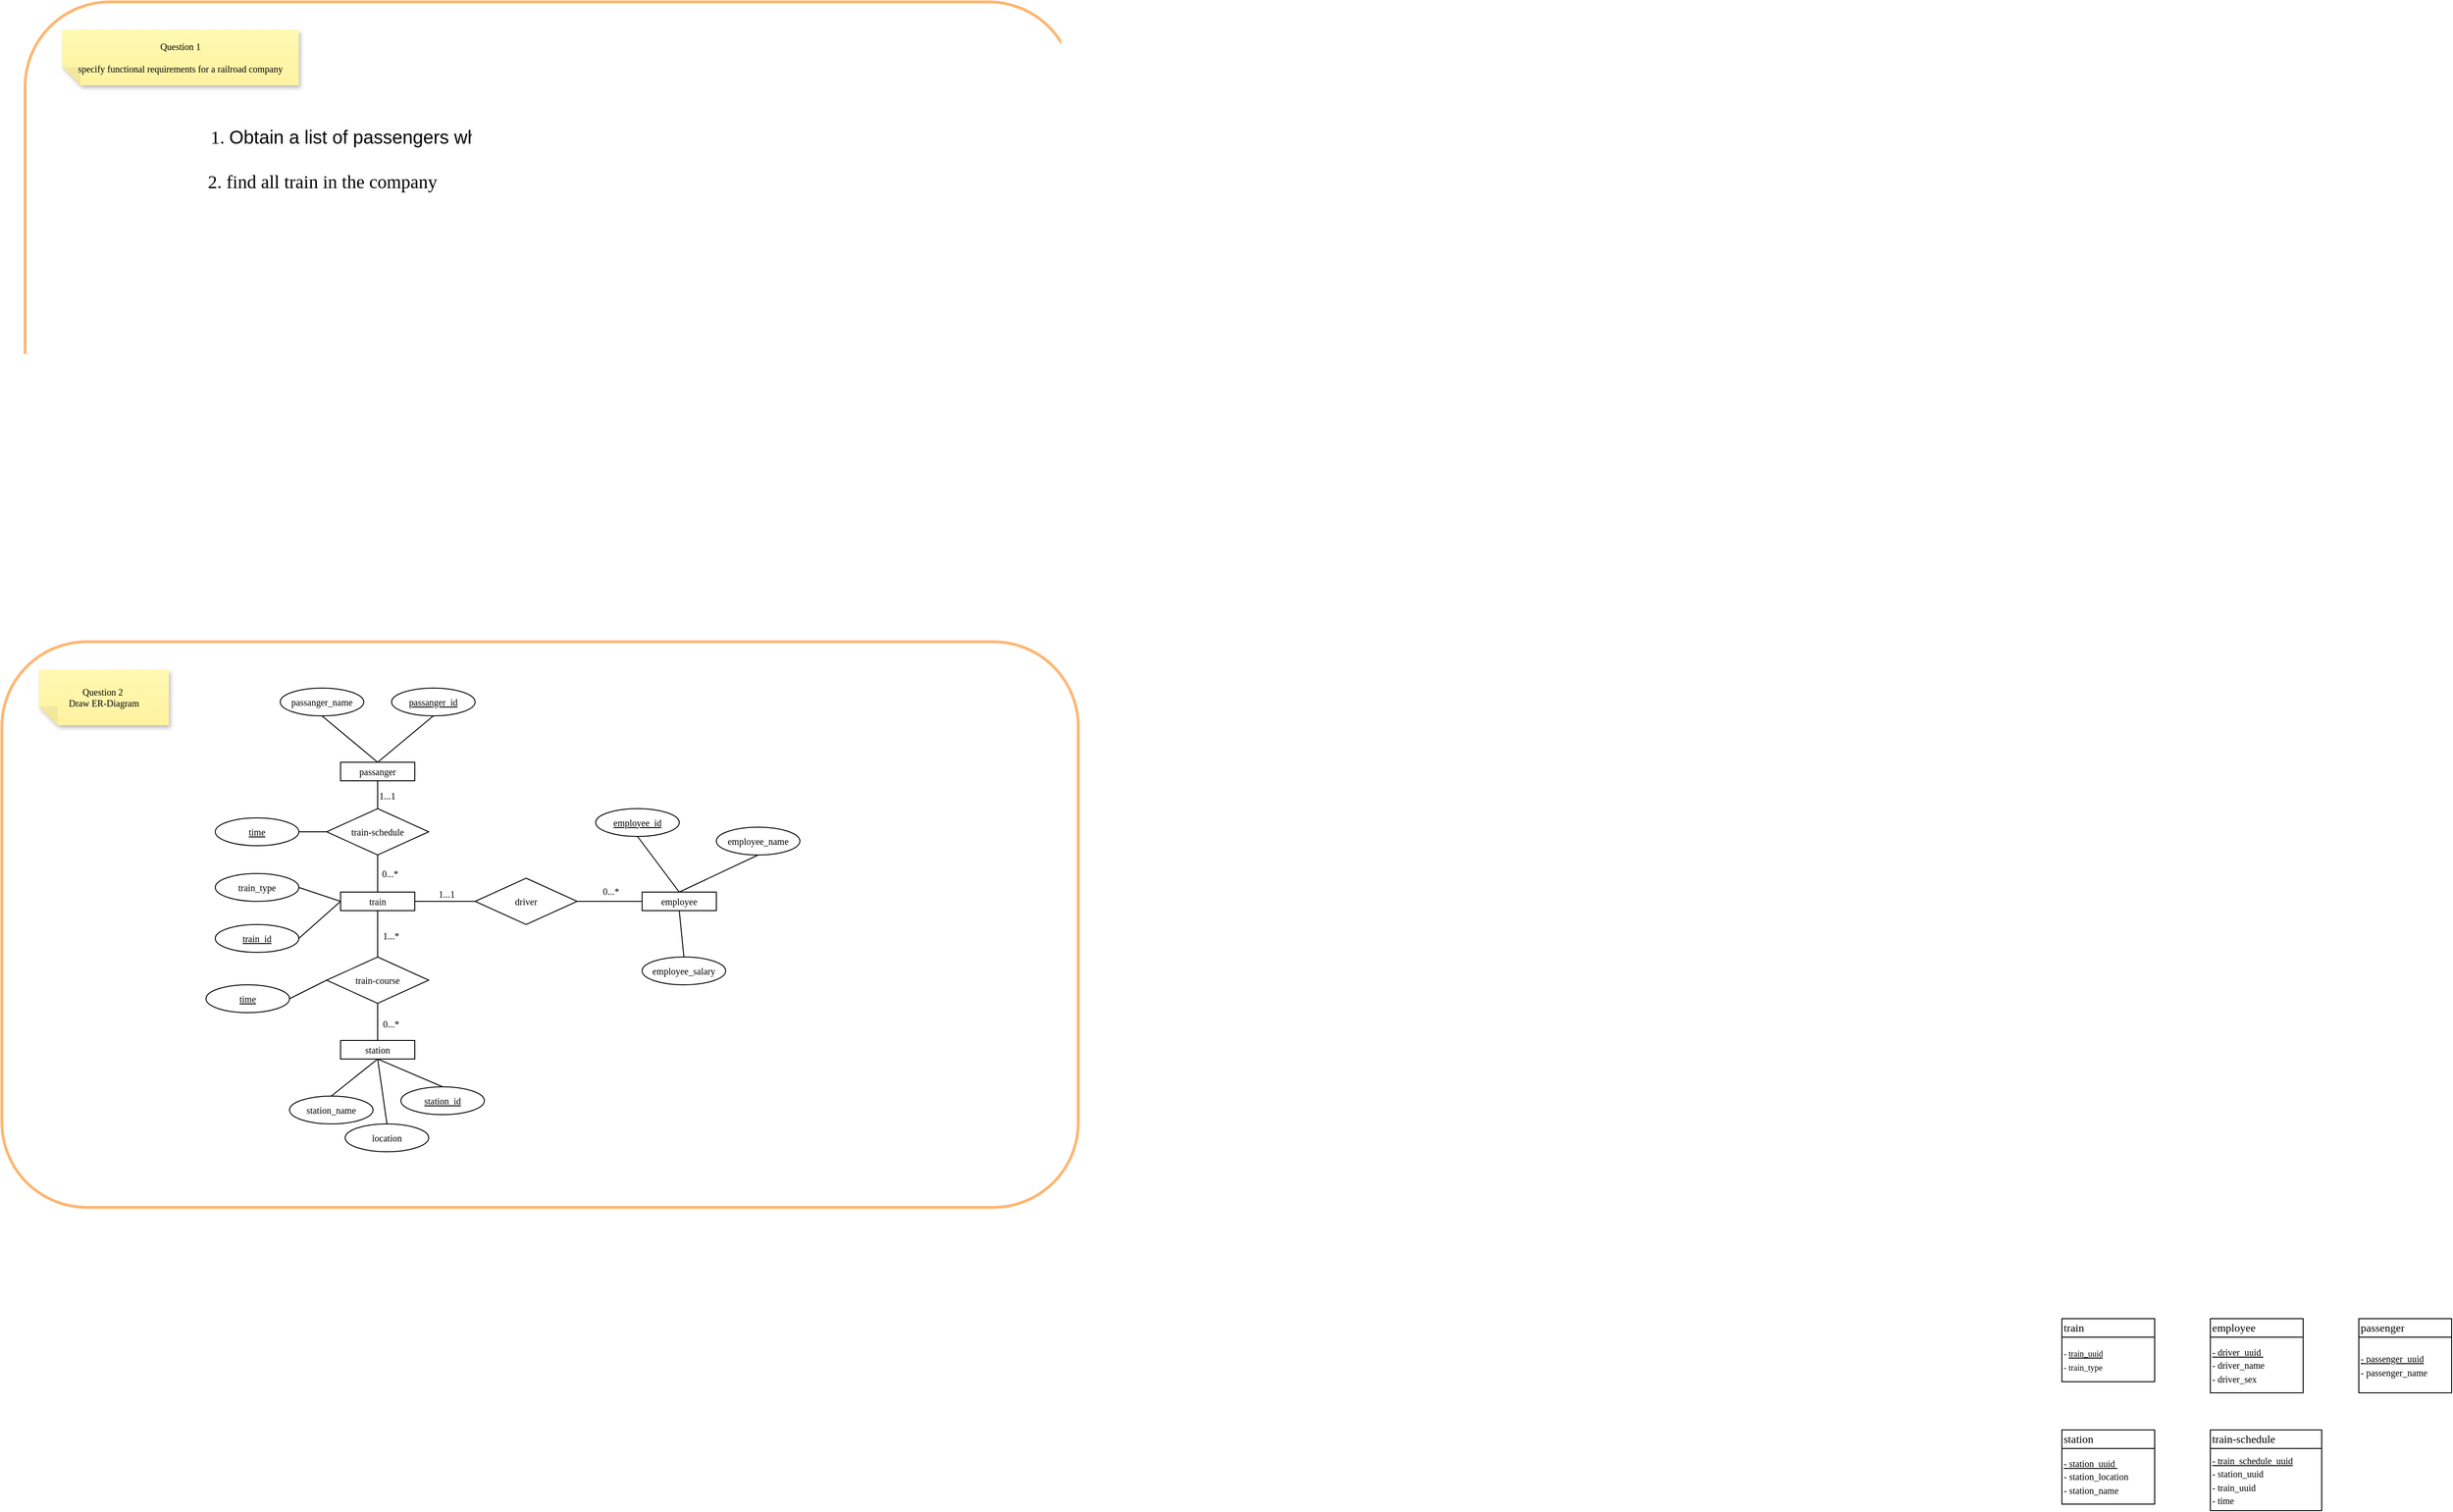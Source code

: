 <mxfile version="20.5.1" type="github" pages="2">
  <diagram id="sk2SdO5xGXT6MidOWkad" name="페이지-1">
    <mxGraphModel dx="2858" dy="286" grid="0" gridSize="10" guides="1" tooltips="1" connect="1" arrows="1" fold="1" page="1" pageScale="1" pageWidth="2339" pageHeight="3300" math="0" shadow="0">
      <root>
        <mxCell id="0" />
        <mxCell id="1" parent="0" />
        <mxCell id="Uu1yAZFgSnUOJgweO8vr-59" value="" style="rounded=1;whiteSpace=wrap;html=1;strokeColor=#FFB570;strokeWidth=3;fontFamily=Comic Sans MS;fontSize=10;fillColor=none;" vertex="1" parent="1">
          <mxGeometry x="-2250" y="10" width="1130" height="610" as="geometry" />
        </mxCell>
        <mxCell id="Uu1yAZFgSnUOJgweO8vr-36" value="" style="rounded=1;whiteSpace=wrap;html=1;strokeColor=#FFB570;strokeWidth=3;fontFamily=Comic Sans MS;fontSize=10;fillColor=none;" vertex="1" parent="1">
          <mxGeometry x="-2275" y="700" width="1160" height="610" as="geometry" />
        </mxCell>
        <mxCell id="63Co8L5Zi09F_V9ApB4c-1" value="" style="shape=table;startSize=0;container=1;collapsible=0;childLayout=tableLayout;" vertex="1" parent="1">
          <mxGeometry x="-55" y="1430" width="100" height="68" as="geometry" />
        </mxCell>
        <mxCell id="63Co8L5Zi09F_V9ApB4c-2" value="" style="shape=tableRow;horizontal=0;startSize=0;swimlaneHead=0;swimlaneBody=0;top=0;left=0;bottom=0;right=0;collapsible=0;dropTarget=0;fillColor=none;points=[[0,0.5],[1,0.5]];portConstraint=eastwest;" vertex="1" parent="63Co8L5Zi09F_V9ApB4c-1">
          <mxGeometry width="100" height="20" as="geometry" />
        </mxCell>
        <mxCell id="63Co8L5Zi09F_V9ApB4c-3" value="&lt;font face=&quot;Comic Sans MS&quot;&gt;train&amp;nbsp;&lt;/font&gt;" style="shape=partialRectangle;html=1;whiteSpace=wrap;connectable=0;overflow=hidden;fillColor=none;top=0;left=0;bottom=0;right=0;pointerEvents=1;align=left;" vertex="1" parent="63Co8L5Zi09F_V9ApB4c-2">
          <mxGeometry width="100" height="20" as="geometry">
            <mxRectangle width="100" height="20" as="alternateBounds" />
          </mxGeometry>
        </mxCell>
        <mxCell id="63Co8L5Zi09F_V9ApB4c-4" value="" style="shape=tableRow;horizontal=0;startSize=0;swimlaneHead=0;swimlaneBody=0;top=0;left=0;bottom=0;right=0;collapsible=0;dropTarget=0;fillColor=none;points=[[0,0.5],[1,0.5]];portConstraint=eastwest;" vertex="1" parent="63Co8L5Zi09F_V9ApB4c-1">
          <mxGeometry y="20" width="100" height="48" as="geometry" />
        </mxCell>
        <mxCell id="63Co8L5Zi09F_V9ApB4c-5" value="&lt;font style=&quot;font-size: 9px;&quot; face=&quot;Comic Sans MS&quot;&gt;- &lt;u&gt;train_uuid&lt;/u&gt;&lt;br&gt;- train_type&lt;br&gt;&lt;/font&gt;" style="shape=partialRectangle;html=1;whiteSpace=wrap;connectable=0;overflow=hidden;fillColor=none;top=0;left=0;bottom=0;right=0;pointerEvents=1;align=left;" vertex="1" parent="63Co8L5Zi09F_V9ApB4c-4">
          <mxGeometry width="100" height="48" as="geometry">
            <mxRectangle width="100" height="48" as="alternateBounds" />
          </mxGeometry>
        </mxCell>
        <mxCell id="63Co8L5Zi09F_V9ApB4c-6" value="" style="shape=table;startSize=0;container=1;collapsible=0;childLayout=tableLayout;" vertex="1" parent="1">
          <mxGeometry x="105" y="1430" width="100" height="80" as="geometry" />
        </mxCell>
        <mxCell id="63Co8L5Zi09F_V9ApB4c-7" value="" style="shape=tableRow;horizontal=0;startSize=0;swimlaneHead=0;swimlaneBody=0;top=0;left=0;bottom=0;right=0;collapsible=0;dropTarget=0;fillColor=none;points=[[0,0.5],[1,0.5]];portConstraint=eastwest;" vertex="1" parent="63Co8L5Zi09F_V9ApB4c-6">
          <mxGeometry width="100" height="20" as="geometry" />
        </mxCell>
        <mxCell id="63Co8L5Zi09F_V9ApB4c-8" value="&lt;font face=&quot;Comic Sans MS&quot;&gt;employee&lt;/font&gt;" style="shape=partialRectangle;html=1;whiteSpace=wrap;connectable=0;overflow=hidden;fillColor=none;top=0;left=0;bottom=0;right=0;pointerEvents=1;align=left;" vertex="1" parent="63Co8L5Zi09F_V9ApB4c-7">
          <mxGeometry width="100" height="20" as="geometry">
            <mxRectangle width="100" height="20" as="alternateBounds" />
          </mxGeometry>
        </mxCell>
        <mxCell id="63Co8L5Zi09F_V9ApB4c-9" value="" style="shape=tableRow;horizontal=0;startSize=0;swimlaneHead=0;swimlaneBody=0;top=0;left=0;bottom=0;right=0;collapsible=0;dropTarget=0;fillColor=none;points=[[0,0.5],[1,0.5]];portConstraint=eastwest;" vertex="1" parent="63Co8L5Zi09F_V9ApB4c-6">
          <mxGeometry y="20" width="100" height="60" as="geometry" />
        </mxCell>
        <mxCell id="63Co8L5Zi09F_V9ApB4c-10" value="&lt;span style=&quot;font-size: 10px;&quot;&gt;&lt;u&gt;&lt;font face=&quot;Comic Sans MS&quot;&gt;-&amp;nbsp;&lt;/font&gt;&lt;/u&gt;&lt;font style=&quot;&quot; face=&quot;Comic Sans MS&quot;&gt;&lt;u&gt;driver_uuid&amp;nbsp;&lt;/u&gt;&lt;br&gt;&lt;/font&gt;&lt;font face=&quot;Comic Sans MS&quot;&gt;- driver_name&lt;br&gt;- driver_sex&lt;/font&gt;&amp;nbsp;&lt;br&gt;&lt;/span&gt;" style="shape=partialRectangle;html=1;whiteSpace=wrap;connectable=0;overflow=hidden;fillColor=none;top=0;left=0;bottom=0;right=0;pointerEvents=1;align=left;" vertex="1" parent="63Co8L5Zi09F_V9ApB4c-9">
          <mxGeometry width="100" height="60" as="geometry">
            <mxRectangle width="100" height="60" as="alternateBounds" />
          </mxGeometry>
        </mxCell>
        <mxCell id="63Co8L5Zi09F_V9ApB4c-22" value="" style="shape=table;startSize=0;container=1;collapsible=0;childLayout=tableLayout;" vertex="1" parent="1">
          <mxGeometry x="-55" y="1550" width="100" height="80" as="geometry" />
        </mxCell>
        <mxCell id="63Co8L5Zi09F_V9ApB4c-23" value="" style="shape=tableRow;horizontal=0;startSize=0;swimlaneHead=0;swimlaneBody=0;top=0;left=0;bottom=0;right=0;collapsible=0;dropTarget=0;fillColor=none;points=[[0,0.5],[1,0.5]];portConstraint=eastwest;" vertex="1" parent="63Co8L5Zi09F_V9ApB4c-22">
          <mxGeometry width="100" height="20" as="geometry" />
        </mxCell>
        <mxCell id="63Co8L5Zi09F_V9ApB4c-24" value="&lt;font face=&quot;Comic Sans MS&quot;&gt;station&lt;/font&gt;" style="shape=partialRectangle;html=1;whiteSpace=wrap;connectable=0;overflow=hidden;fillColor=none;top=0;left=0;bottom=0;right=0;pointerEvents=1;align=left;" vertex="1" parent="63Co8L5Zi09F_V9ApB4c-23">
          <mxGeometry width="100" height="20" as="geometry">
            <mxRectangle width="100" height="20" as="alternateBounds" />
          </mxGeometry>
        </mxCell>
        <mxCell id="63Co8L5Zi09F_V9ApB4c-25" value="" style="shape=tableRow;horizontal=0;startSize=0;swimlaneHead=0;swimlaneBody=0;top=0;left=0;bottom=0;right=0;collapsible=0;dropTarget=0;fillColor=none;points=[[0,0.5],[1,0.5]];portConstraint=eastwest;" vertex="1" parent="63Co8L5Zi09F_V9ApB4c-22">
          <mxGeometry y="20" width="100" height="60" as="geometry" />
        </mxCell>
        <mxCell id="63Co8L5Zi09F_V9ApB4c-26" value="&lt;span style=&quot;font-size: 10px;&quot;&gt;&lt;u&gt;&lt;font face=&quot;Comic Sans MS&quot;&gt;- station&lt;/font&gt;&lt;/u&gt;&lt;font style=&quot;&quot; face=&quot;Comic Sans MS&quot;&gt;&lt;u&gt;_uuid&amp;nbsp;&lt;/u&gt;&lt;br&gt;&lt;/font&gt;&lt;font face=&quot;Comic Sans MS&quot;&gt;- station_location&lt;br&gt;- station_name&lt;/font&gt;&lt;br&gt;&lt;/span&gt;" style="shape=partialRectangle;html=1;whiteSpace=wrap;connectable=0;overflow=hidden;fillColor=none;top=0;left=0;bottom=0;right=0;pointerEvents=1;align=left;" vertex="1" parent="63Co8L5Zi09F_V9ApB4c-25">
          <mxGeometry width="100" height="60" as="geometry">
            <mxRectangle width="100" height="60" as="alternateBounds" />
          </mxGeometry>
        </mxCell>
        <mxCell id="63Co8L5Zi09F_V9ApB4c-27" value="" style="shape=table;startSize=0;container=1;collapsible=0;childLayout=tableLayout;" vertex="1" parent="1">
          <mxGeometry x="105" y="1550" width="120" height="87" as="geometry" />
        </mxCell>
        <mxCell id="63Co8L5Zi09F_V9ApB4c-28" value="" style="shape=tableRow;horizontal=0;startSize=0;swimlaneHead=0;swimlaneBody=0;top=0;left=0;bottom=0;right=0;collapsible=0;dropTarget=0;fillColor=none;points=[[0,0.5],[1,0.5]];portConstraint=eastwest;" vertex="1" parent="63Co8L5Zi09F_V9ApB4c-27">
          <mxGeometry width="120" height="20" as="geometry" />
        </mxCell>
        <mxCell id="63Co8L5Zi09F_V9ApB4c-29" value="&lt;font face=&quot;Comic Sans MS&quot;&gt;train-schedule&lt;/font&gt;" style="shape=partialRectangle;html=1;whiteSpace=wrap;connectable=0;overflow=hidden;fillColor=none;top=0;left=0;bottom=0;right=0;pointerEvents=1;align=left;" vertex="1" parent="63Co8L5Zi09F_V9ApB4c-28">
          <mxGeometry width="120" height="20" as="geometry">
            <mxRectangle width="120" height="20" as="alternateBounds" />
          </mxGeometry>
        </mxCell>
        <mxCell id="63Co8L5Zi09F_V9ApB4c-30" value="" style="shape=tableRow;horizontal=0;startSize=0;swimlaneHead=0;swimlaneBody=0;top=0;left=0;bottom=0;right=0;collapsible=0;dropTarget=0;fillColor=none;points=[[0,0.5],[1,0.5]];portConstraint=eastwest;" vertex="1" parent="63Co8L5Zi09F_V9ApB4c-27">
          <mxGeometry y="20" width="120" height="67" as="geometry" />
        </mxCell>
        <mxCell id="63Co8L5Zi09F_V9ApB4c-31" value="&lt;span style=&quot;font-size: 10px;&quot;&gt;&lt;font style=&quot;&quot; face=&quot;Comic Sans MS&quot;&gt;&lt;u&gt;- train_schedule_uuid&lt;br&gt;&lt;/u&gt;- station&lt;/font&gt;&lt;font style=&quot;&quot; face=&quot;Comic Sans MS&quot;&gt;_uuid&amp;nbsp;&lt;br&gt;&lt;/font&gt;&lt;font face=&quot;Comic Sans MS&quot;&gt;- train_uuid&lt;br&gt;- time&lt;/font&gt;&lt;br&gt;&lt;/span&gt;" style="shape=partialRectangle;html=1;whiteSpace=wrap;connectable=0;overflow=hidden;fillColor=none;top=0;left=0;bottom=0;right=0;pointerEvents=1;align=left;" vertex="1" parent="63Co8L5Zi09F_V9ApB4c-30">
          <mxGeometry width="120" height="67" as="geometry">
            <mxRectangle width="120" height="67" as="alternateBounds" />
          </mxGeometry>
        </mxCell>
        <mxCell id="63Co8L5Zi09F_V9ApB4c-33" value="" style="shape=table;startSize=0;container=1;collapsible=0;childLayout=tableLayout;" vertex="1" parent="1">
          <mxGeometry x="265" y="1430" width="100" height="80" as="geometry" />
        </mxCell>
        <mxCell id="63Co8L5Zi09F_V9ApB4c-34" value="" style="shape=tableRow;horizontal=0;startSize=0;swimlaneHead=0;swimlaneBody=0;top=0;left=0;bottom=0;right=0;collapsible=0;dropTarget=0;fillColor=none;points=[[0,0.5],[1,0.5]];portConstraint=eastwest;" vertex="1" parent="63Co8L5Zi09F_V9ApB4c-33">
          <mxGeometry width="100" height="20" as="geometry" />
        </mxCell>
        <mxCell id="63Co8L5Zi09F_V9ApB4c-35" value="&lt;font face=&quot;Comic Sans MS&quot;&gt;passenger&lt;/font&gt;" style="shape=partialRectangle;html=1;whiteSpace=wrap;connectable=0;overflow=hidden;fillColor=none;top=0;left=0;bottom=0;right=0;pointerEvents=1;align=left;" vertex="1" parent="63Co8L5Zi09F_V9ApB4c-34">
          <mxGeometry width="100" height="20" as="geometry">
            <mxRectangle width="100" height="20" as="alternateBounds" />
          </mxGeometry>
        </mxCell>
        <mxCell id="63Co8L5Zi09F_V9ApB4c-36" value="" style="shape=tableRow;horizontal=0;startSize=0;swimlaneHead=0;swimlaneBody=0;top=0;left=0;bottom=0;right=0;collapsible=0;dropTarget=0;fillColor=none;points=[[0,0.5],[1,0.5]];portConstraint=eastwest;" vertex="1" parent="63Co8L5Zi09F_V9ApB4c-33">
          <mxGeometry y="20" width="100" height="60" as="geometry" />
        </mxCell>
        <mxCell id="63Co8L5Zi09F_V9ApB4c-37" value="&lt;span style=&quot;font-size: 10px;&quot;&gt;&lt;u&gt;&lt;font face=&quot;Comic Sans MS&quot;&gt;-&amp;nbsp;&lt;/font&gt;&lt;/u&gt;&lt;font style=&quot;&quot; face=&quot;Comic Sans MS&quot;&gt;&lt;u&gt;passenger_uuid&lt;/u&gt;&lt;br&gt;&lt;/font&gt;&lt;font face=&quot;Comic Sans MS&quot;&gt;- passenger_name&lt;/font&gt;&lt;br&gt;&lt;/span&gt;" style="shape=partialRectangle;html=1;whiteSpace=wrap;connectable=0;overflow=hidden;fillColor=none;top=0;left=0;bottom=0;right=0;pointerEvents=1;align=left;" vertex="1" parent="63Co8L5Zi09F_V9ApB4c-36">
          <mxGeometry width="100" height="60" as="geometry">
            <mxRectangle width="100" height="60" as="alternateBounds" />
          </mxGeometry>
        </mxCell>
        <mxCell id="Uu1yAZFgSnUOJgweO8vr-1" value="train" style="whiteSpace=wrap;html=1;fontFamily=Comic Sans MS;fontSize=10;" vertex="1" parent="1">
          <mxGeometry x="-1910" y="970" width="80" height="20" as="geometry" />
        </mxCell>
        <mxCell id="Uu1yAZFgSnUOJgweO8vr-2" value="&lt;span style=&quot;text-align: left;&quot;&gt;&lt;font style=&quot;font-size: 10px;&quot;&gt;employee&lt;/font&gt;&lt;/span&gt;" style="whiteSpace=wrap;html=1;fontFamily=Comic Sans MS;fontSize=10;" vertex="1" parent="1">
          <mxGeometry x="-1585" y="970" width="80" height="20" as="geometry" />
        </mxCell>
        <mxCell id="Uu1yAZFgSnUOJgweO8vr-5" value="station" style="whiteSpace=wrap;html=1;fontFamily=Comic Sans MS;fontSize=10;" vertex="1" parent="1">
          <mxGeometry x="-1910" y="1130" width="80" height="20" as="geometry" />
        </mxCell>
        <mxCell id="Uu1yAZFgSnUOJgweO8vr-6" value="train-course" style="rhombus;whiteSpace=wrap;html=1;fontFamily=Comic Sans MS;fontSize=10;" vertex="1" parent="1">
          <mxGeometry x="-1925" y="1040" width="110" height="50" as="geometry" />
        </mxCell>
        <mxCell id="Uu1yAZFgSnUOJgweO8vr-15" value="" style="endArrow=none;html=1;rounded=0;fontFamily=Comic Sans MS;fontSize=10;entryX=0.5;entryY=1;entryDx=0;entryDy=0;exitX=0.5;exitY=0;exitDx=0;exitDy=0;" edge="1" parent="1" source="Uu1yAZFgSnUOJgweO8vr-6" target="Uu1yAZFgSnUOJgweO8vr-1">
          <mxGeometry width="50" height="50" relative="1" as="geometry">
            <mxPoint x="-1800" y="1050" as="sourcePoint" />
            <mxPoint x="-1750" y="1000" as="targetPoint" />
          </mxGeometry>
        </mxCell>
        <mxCell id="Uu1yAZFgSnUOJgweO8vr-16" value="" style="endArrow=none;html=1;rounded=0;fontFamily=Comic Sans MS;fontSize=10;entryX=0.5;entryY=1;entryDx=0;entryDy=0;exitX=0.5;exitY=0;exitDx=0;exitDy=0;" edge="1" parent="1" source="Uu1yAZFgSnUOJgweO8vr-5" target="Uu1yAZFgSnUOJgweO8vr-6">
          <mxGeometry width="50" height="50" relative="1" as="geometry">
            <mxPoint x="-1860" y="970" as="sourcePoint" />
            <mxPoint x="-1860" y="920" as="targetPoint" />
          </mxGeometry>
        </mxCell>
        <mxCell id="Uu1yAZFgSnUOJgweO8vr-17" value="driver" style="rhombus;whiteSpace=wrap;html=1;fontFamily=Comic Sans MS;fontSize=10;" vertex="1" parent="1">
          <mxGeometry x="-1765" y="955" width="110" height="50" as="geometry" />
        </mxCell>
        <mxCell id="Uu1yAZFgSnUOJgweO8vr-18" value="" style="endArrow=none;html=1;rounded=0;fontFamily=Comic Sans MS;fontSize=10;exitX=1;exitY=0.5;exitDx=0;exitDy=0;entryX=0;entryY=0.5;entryDx=0;entryDy=0;" edge="1" parent="1" source="Uu1yAZFgSnUOJgweO8vr-1" target="Uu1yAZFgSnUOJgweO8vr-17">
          <mxGeometry width="50" height="50" relative="1" as="geometry">
            <mxPoint x="-1800" y="920" as="sourcePoint" />
            <mxPoint x="-1750" y="870" as="targetPoint" />
          </mxGeometry>
        </mxCell>
        <mxCell id="Uu1yAZFgSnUOJgweO8vr-20" value="" style="endArrow=none;html=1;rounded=0;fontFamily=Comic Sans MS;fontSize=10;exitX=1;exitY=0.5;exitDx=0;exitDy=0;entryX=0;entryY=0.5;entryDx=0;entryDy=0;" edge="1" parent="1" source="Uu1yAZFgSnUOJgweO8vr-17" target="Uu1yAZFgSnUOJgweO8vr-2">
          <mxGeometry width="50" height="50" relative="1" as="geometry">
            <mxPoint x="-1800" y="920" as="sourcePoint" />
            <mxPoint x="-1750" y="870" as="targetPoint" />
          </mxGeometry>
        </mxCell>
        <mxCell id="Uu1yAZFgSnUOJgweO8vr-21" value="passanger" style="whiteSpace=wrap;html=1;fontFamily=Comic Sans MS;fontSize=10;" vertex="1" parent="1">
          <mxGeometry x="-1910" y="830" width="80" height="20" as="geometry" />
        </mxCell>
        <mxCell id="Uu1yAZFgSnUOJgweO8vr-22" value="train-schedule" style="rhombus;whiteSpace=wrap;html=1;fontFamily=Comic Sans MS;fontSize=10;" vertex="1" parent="1">
          <mxGeometry x="-1925" y="880" width="110" height="50" as="geometry" />
        </mxCell>
        <mxCell id="Uu1yAZFgSnUOJgweO8vr-24" value="" style="endArrow=none;html=1;rounded=0;fontFamily=Comic Sans MS;fontSize=10;exitX=0.5;exitY=0;exitDx=0;exitDy=0;entryX=0.5;entryY=1;entryDx=0;entryDy=0;" edge="1" parent="1" source="Uu1yAZFgSnUOJgweO8vr-1" target="Uu1yAZFgSnUOJgweO8vr-22">
          <mxGeometry width="50" height="50" relative="1" as="geometry">
            <mxPoint x="-1820" y="980" as="sourcePoint" />
            <mxPoint x="-1705" y="1035" as="targetPoint" />
          </mxGeometry>
        </mxCell>
        <mxCell id="Uu1yAZFgSnUOJgweO8vr-25" value="" style="endArrow=none;html=1;rounded=0;fontFamily=Comic Sans MS;fontSize=10;exitX=0.5;exitY=1;exitDx=0;exitDy=0;entryX=0.5;entryY=0;entryDx=0;entryDy=0;" edge="1" parent="1" source="Uu1yAZFgSnUOJgweO8vr-21" target="Uu1yAZFgSnUOJgweO8vr-22">
          <mxGeometry width="50" height="50" relative="1" as="geometry">
            <mxPoint x="-1860" y="970" as="sourcePoint" />
            <mxPoint x="-1860" y="940" as="targetPoint" />
          </mxGeometry>
        </mxCell>
        <mxCell id="Uu1yAZFgSnUOJgweO8vr-26" value="&lt;u&gt;station_id&lt;/u&gt;" style="ellipse;whiteSpace=wrap;html=1;fontFamily=Comic Sans MS;fontSize=10;" vertex="1" parent="1">
          <mxGeometry x="-1845" y="1180" width="90" height="30" as="geometry" />
        </mxCell>
        <mxCell id="Uu1yAZFgSnUOJgweO8vr-27" value="" style="endArrow=none;html=1;rounded=0;fontFamily=Comic Sans MS;fontSize=10;exitX=0.5;exitY=0;exitDx=0;exitDy=0;entryX=0.5;entryY=1;entryDx=0;entryDy=0;" edge="1" parent="1" source="Uu1yAZFgSnUOJgweO8vr-26" target="Uu1yAZFgSnUOJgweO8vr-5">
          <mxGeometry width="50" height="50" relative="1" as="geometry">
            <mxPoint x="-1815" y="1190" as="sourcePoint" />
            <mxPoint x="-1765" y="1140" as="targetPoint" />
          </mxGeometry>
        </mxCell>
        <mxCell id="Uu1yAZFgSnUOJgweO8vr-28" value="location" style="ellipse;whiteSpace=wrap;html=1;fontFamily=Comic Sans MS;fontSize=10;" vertex="1" parent="1">
          <mxGeometry x="-1905" y="1220" width="90" height="30" as="geometry" />
        </mxCell>
        <mxCell id="Uu1yAZFgSnUOJgweO8vr-29" value="station_name" style="ellipse;whiteSpace=wrap;html=1;fontFamily=Comic Sans MS;fontSize=10;" vertex="1" parent="1">
          <mxGeometry x="-1965" y="1190" width="90" height="30" as="geometry" />
        </mxCell>
        <mxCell id="Uu1yAZFgSnUOJgweO8vr-30" value="" style="endArrow=none;html=1;rounded=0;fontFamily=Comic Sans MS;fontSize=10;exitX=0.5;exitY=0;exitDx=0;exitDy=0;entryX=0.5;entryY=1;entryDx=0;entryDy=0;" edge="1" parent="1" source="Uu1yAZFgSnUOJgweO8vr-28" target="Uu1yAZFgSnUOJgweO8vr-5">
          <mxGeometry width="50" height="50" relative="1" as="geometry">
            <mxPoint x="-1760" y="1200" as="sourcePoint" />
            <mxPoint x="-1860" y="1160" as="targetPoint" />
          </mxGeometry>
        </mxCell>
        <mxCell id="Uu1yAZFgSnUOJgweO8vr-31" value="" style="endArrow=none;html=1;rounded=0;fontFamily=Comic Sans MS;fontSize=10;exitX=0.5;exitY=0;exitDx=0;exitDy=0;entryX=0.5;entryY=1;entryDx=0;entryDy=0;" edge="1" parent="1" source="Uu1yAZFgSnUOJgweO8vr-29" target="Uu1yAZFgSnUOJgweO8vr-5">
          <mxGeometry width="50" height="50" relative="1" as="geometry">
            <mxPoint x="-1850" y="1230" as="sourcePoint" />
            <mxPoint x="-1865" y="1150" as="targetPoint" />
          </mxGeometry>
        </mxCell>
        <mxCell id="Uu1yAZFgSnUOJgweO8vr-35" style="edgeStyle=none;rounded=0;orthogonalLoop=1;jettySize=auto;html=1;exitX=0.5;exitY=1;exitDx=0;exitDy=0;fontFamily=Comic Sans MS;fontSize=10;" edge="1" parent="1">
          <mxGeometry relative="1" as="geometry">
            <mxPoint x="-1730" y="1350" as="sourcePoint" />
            <mxPoint x="-1730" y="1350" as="targetPoint" />
          </mxGeometry>
        </mxCell>
        <mxCell id="Uu1yAZFgSnUOJgweO8vr-37" value="train_type" style="ellipse;whiteSpace=wrap;html=1;fontFamily=Comic Sans MS;fontSize=10;" vertex="1" parent="1">
          <mxGeometry x="-2045" y="950" width="90" height="30" as="geometry" />
        </mxCell>
        <mxCell id="Uu1yAZFgSnUOJgweO8vr-38" value="&lt;u&gt;train_id&lt;/u&gt;" style="ellipse;whiteSpace=wrap;html=1;fontFamily=Comic Sans MS;fontSize=10;" vertex="1" parent="1">
          <mxGeometry x="-2045" y="1005" width="90" height="30" as="geometry" />
        </mxCell>
        <mxCell id="Uu1yAZFgSnUOJgweO8vr-41" value="" style="endArrow=none;html=1;rounded=0;fontFamily=Comic Sans MS;fontSize=10;exitX=0;exitY=0.5;exitDx=0;exitDy=0;entryX=1;entryY=0.5;entryDx=0;entryDy=0;" edge="1" parent="1" source="Uu1yAZFgSnUOJgweO8vr-1" target="Uu1yAZFgSnUOJgweO8vr-38">
          <mxGeometry width="50" height="50" relative="1" as="geometry">
            <mxPoint x="-1850" y="1230.0" as="sourcePoint" />
            <mxPoint x="-1860" y="1160" as="targetPoint" />
          </mxGeometry>
        </mxCell>
        <mxCell id="Uu1yAZFgSnUOJgweO8vr-42" value="" style="endArrow=none;html=1;rounded=0;fontFamily=Comic Sans MS;fontSize=10;exitX=0;exitY=0.5;exitDx=0;exitDy=0;entryX=1;entryY=0.5;entryDx=0;entryDy=0;" edge="1" parent="1" source="Uu1yAZFgSnUOJgweO8vr-1" target="Uu1yAZFgSnUOJgweO8vr-37">
          <mxGeometry width="50" height="50" relative="1" as="geometry">
            <mxPoint x="-1900" y="990" as="sourcePoint" />
            <mxPoint x="-1945.0" y="1030" as="targetPoint" />
          </mxGeometry>
        </mxCell>
        <mxCell id="Uu1yAZFgSnUOJgweO8vr-43" value="passanger_name" style="ellipse;whiteSpace=wrap;html=1;fontFamily=Comic Sans MS;fontSize=10;" vertex="1" parent="1">
          <mxGeometry x="-1975" y="750" width="90" height="30" as="geometry" />
        </mxCell>
        <mxCell id="Uu1yAZFgSnUOJgweO8vr-44" value="" style="endArrow=none;html=1;rounded=0;fontFamily=Comic Sans MS;fontSize=10;exitX=0.5;exitY=0;exitDx=0;exitDy=0;entryX=0.5;entryY=1;entryDx=0;entryDy=0;" edge="1" parent="1" source="Uu1yAZFgSnUOJgweO8vr-21" target="Uu1yAZFgSnUOJgweO8vr-43">
          <mxGeometry width="50" height="50" relative="1" as="geometry">
            <mxPoint x="-1900" y="990" as="sourcePoint" />
            <mxPoint x="-1945.0" y="975" as="targetPoint" />
          </mxGeometry>
        </mxCell>
        <mxCell id="Uu1yAZFgSnUOJgweO8vr-46" value="&lt;u&gt;passanger_id&lt;/u&gt;" style="ellipse;whiteSpace=wrap;html=1;fontFamily=Comic Sans MS;fontSize=10;" vertex="1" parent="1">
          <mxGeometry x="-1855" y="750" width="90" height="30" as="geometry" />
        </mxCell>
        <mxCell id="Uu1yAZFgSnUOJgweO8vr-47" value="" style="endArrow=none;html=1;rounded=0;fontFamily=Comic Sans MS;fontSize=10;exitX=0.5;exitY=0;exitDx=0;exitDy=0;entryX=0.5;entryY=1;entryDx=0;entryDy=0;" edge="1" parent="1" source="Uu1yAZFgSnUOJgweO8vr-21" target="Uu1yAZFgSnUOJgweO8vr-46">
          <mxGeometry width="50" height="50" relative="1" as="geometry">
            <mxPoint x="-1860" y="840" as="sourcePoint" />
            <mxPoint x="-1920" y="790" as="targetPoint" />
          </mxGeometry>
        </mxCell>
        <mxCell id="Uu1yAZFgSnUOJgweO8vr-48" value="&lt;u&gt;time&lt;/u&gt;" style="ellipse;whiteSpace=wrap;html=1;fontFamily=Comic Sans MS;fontSize=10;" vertex="1" parent="1">
          <mxGeometry x="-2045" y="890" width="90" height="30" as="geometry" />
        </mxCell>
        <mxCell id="Uu1yAZFgSnUOJgweO8vr-49" value="" style="endArrow=none;html=1;rounded=0;fontFamily=Comic Sans MS;fontSize=10;exitX=0;exitY=0.5;exitDx=0;exitDy=0;entryX=1;entryY=0.5;entryDx=0;entryDy=0;" edge="1" parent="1" source="Uu1yAZFgSnUOJgweO8vr-22" target="Uu1yAZFgSnUOJgweO8vr-48">
          <mxGeometry width="50" height="50" relative="1" as="geometry">
            <mxPoint x="-1860" y="840" as="sourcePoint" />
            <mxPoint x="-1920" y="790" as="targetPoint" />
          </mxGeometry>
        </mxCell>
        <mxCell id="Uu1yAZFgSnUOJgweO8vr-50" value="&lt;u&gt;employee_id&lt;/u&gt;" style="ellipse;whiteSpace=wrap;html=1;fontFamily=Comic Sans MS;fontSize=10;" vertex="1" parent="1">
          <mxGeometry x="-1635" y="880" width="90" height="30" as="geometry" />
        </mxCell>
        <mxCell id="Uu1yAZFgSnUOJgweO8vr-51" value="employee_name" style="ellipse;whiteSpace=wrap;html=1;fontFamily=Comic Sans MS;fontSize=10;" vertex="1" parent="1">
          <mxGeometry x="-1505" y="900" width="90" height="30" as="geometry" />
        </mxCell>
        <mxCell id="Uu1yAZFgSnUOJgweO8vr-52" value="" style="endArrow=none;html=1;rounded=0;fontFamily=Comic Sans MS;fontSize=10;entryX=0.5;entryY=1;entryDx=0;entryDy=0;exitX=0.5;exitY=0;exitDx=0;exitDy=0;" edge="1" parent="1" source="Uu1yAZFgSnUOJgweO8vr-2" target="Uu1yAZFgSnUOJgweO8vr-50">
          <mxGeometry width="50" height="50" relative="1" as="geometry">
            <mxPoint x="-1665" y="1000" as="sourcePoint" />
            <mxPoint x="-1615" y="950" as="targetPoint" />
          </mxGeometry>
        </mxCell>
        <mxCell id="Uu1yAZFgSnUOJgweO8vr-53" value="" style="endArrow=none;html=1;rounded=0;fontFamily=Comic Sans MS;fontSize=10;entryX=0.5;entryY=1;entryDx=0;entryDy=0;exitX=0.5;exitY=0;exitDx=0;exitDy=0;" edge="1" parent="1" source="Uu1yAZFgSnUOJgweO8vr-2" target="Uu1yAZFgSnUOJgweO8vr-51">
          <mxGeometry width="50" height="50" relative="1" as="geometry">
            <mxPoint x="-1535.0" y="980" as="sourcePoint" />
            <mxPoint x="-1580.0" y="920" as="targetPoint" />
          </mxGeometry>
        </mxCell>
        <mxCell id="Uu1yAZFgSnUOJgweO8vr-54" value="" style="endArrow=none;html=1;rounded=0;fontFamily=Comic Sans MS;fontSize=10;entryX=0.5;entryY=1;entryDx=0;entryDy=0;exitX=0.5;exitY=0;exitDx=0;exitDy=0;" edge="1" parent="1" source="Uu1yAZFgSnUOJgweO8vr-55" target="Uu1yAZFgSnUOJgweO8vr-2">
          <mxGeometry width="50" height="50" relative="1" as="geometry">
            <mxPoint x="-1665" y="1000" as="sourcePoint" />
            <mxPoint x="-1615" y="950" as="targetPoint" />
          </mxGeometry>
        </mxCell>
        <mxCell id="Uu1yAZFgSnUOJgweO8vr-55" value="employee_salary" style="ellipse;whiteSpace=wrap;html=1;fontFamily=Comic Sans MS;fontSize=10;" vertex="1" parent="1">
          <mxGeometry x="-1585" y="1040" width="90" height="30" as="geometry" />
        </mxCell>
        <mxCell id="Uu1yAZFgSnUOJgweO8vr-56" value="&lt;u&gt;time&lt;/u&gt;" style="ellipse;whiteSpace=wrap;html=1;fontFamily=Comic Sans MS;fontSize=10;" vertex="1" parent="1">
          <mxGeometry x="-2055" y="1070" width="90" height="30" as="geometry" />
        </mxCell>
        <mxCell id="Uu1yAZFgSnUOJgweO8vr-57" value="" style="endArrow=none;html=1;rounded=0;fontFamily=Comic Sans MS;fontSize=10;exitX=0;exitY=0.5;exitDx=0;exitDy=0;entryX=1;entryY=0.5;entryDx=0;entryDy=0;" edge="1" parent="1" source="Uu1yAZFgSnUOJgweO8vr-6" target="Uu1yAZFgSnUOJgweO8vr-56">
          <mxGeometry width="50" height="50" relative="1" as="geometry">
            <mxPoint x="-1915" y="915" as="sourcePoint" />
            <mxPoint x="-1945.0" y="915" as="targetPoint" />
          </mxGeometry>
        </mxCell>
        <mxCell id="Uu1yAZFgSnUOJgweO8vr-58" value="Question 2&amp;nbsp;&lt;br&gt;Draw ER-Diagram" style="shape=note;whiteSpace=wrap;html=1;backgroundOutline=1;fontColor=#000000;darkOpacity=0.05;fillColor=#FFF9B2;strokeColor=none;fillStyle=solid;direction=west;gradientDirection=north;gradientColor=#FFF2A1;shadow=1;size=20;pointerEvents=1;rounded=1;strokeWidth=3;fontFamily=Comic Sans MS;fontSize=10;" vertex="1" parent="1">
          <mxGeometry x="-2235" y="730" width="140" height="60" as="geometry" />
        </mxCell>
        <mxCell id="Uu1yAZFgSnUOJgweO8vr-79" style="edgeStyle=none;rounded=0;orthogonalLoop=1;jettySize=auto;html=1;exitX=0.5;exitY=1;exitDx=0;exitDy=0;fontFamily=Comic Sans MS;fontSize=10;" edge="1" parent="1">
          <mxGeometry relative="1" as="geometry">
            <mxPoint x="-1710" y="680" as="sourcePoint" />
            <mxPoint x="-1710" y="680" as="targetPoint" />
          </mxGeometry>
        </mxCell>
        <mxCell id="Uu1yAZFgSnUOJgweO8vr-98" value="Question 1&lt;br&gt;&amp;nbsp;&lt;br&gt;specify functional requirements for a railroad company" style="shape=note;whiteSpace=wrap;html=1;backgroundOutline=1;fontColor=#000000;darkOpacity=0.05;fillColor=#FFF9B2;strokeColor=none;fillStyle=solid;direction=west;gradientDirection=north;gradientColor=#FFF2A1;shadow=1;size=20;pointerEvents=1;rounded=1;strokeWidth=3;fontFamily=Comic Sans MS;fontSize=10;" vertex="1" parent="1">
          <mxGeometry x="-2210" y="40" width="255" height="60" as="geometry" />
        </mxCell>
        <mxCell id="Uu1yAZFgSnUOJgweO8vr-99" value="&lt;font style=&quot;font-size: 20px;&quot;&gt;&lt;font style=&quot;font-size: 20px;&quot;&gt;1.&amp;nbsp;&lt;/font&gt;&lt;span style=&quot;font-family: noto, notojp, notokr, Helvetica, &amp;quot;Microsoft YaHei&amp;quot;, &amp;quot;Apple SD Gothic Neo&amp;quot;, &amp;quot;Malgun Gothic&amp;quot;, &amp;quot;맑은 고딕&amp;quot;, Dotum, 돋움, sans-serif; background-color: rgb(253, 253, 253);&quot;&gt;Obtain a list of passengers who take a specific train at a specific time&lt;/span&gt;&lt;/font&gt;" style="text;html=1;resizable=0;autosize=1;align=left;verticalAlign=middle;points=[];fillColor=none;strokeColor=none;rounded=0;strokeWidth=3;fontFamily=Comic Sans MS;fontSize=10;" vertex="1" parent="1">
          <mxGeometry x="-2052" y="136" width="648" height="37" as="geometry" />
        </mxCell>
        <mxCell id="Uu1yAZFgSnUOJgweO8vr-100" value="&lt;span style=&quot;font-size: 20px;&quot;&gt;2. find all train in the company&lt;/span&gt;" style="text;html=1;resizable=0;autosize=1;align=left;verticalAlign=middle;points=[];fillColor=none;strokeColor=none;rounded=0;strokeWidth=3;fontFamily=Comic Sans MS;fontSize=10;" vertex="1" parent="1">
          <mxGeometry x="-2055" y="185" width="302" height="36" as="geometry" />
        </mxCell>
        <mxCell id="Uu1yAZFgSnUOJgweO8vr-101" value="&lt;font style=&quot;font-size: 10px;&quot;&gt;1...1&lt;/font&gt;" style="text;html=1;resizable=0;autosize=1;align=center;verticalAlign=middle;points=[];fillColor=none;strokeColor=none;rounded=0;strokeWidth=3;fontFamily=Comic Sans MS;fontSize=20;" vertex="1" parent="1">
          <mxGeometry x="-1877" y="844" width="34" height="36" as="geometry" />
        </mxCell>
        <mxCell id="Uu1yAZFgSnUOJgweO8vr-102" value="&lt;font style=&quot;font-size: 10px;&quot;&gt;0...*&lt;/font&gt;" style="text;html=1;resizable=0;autosize=1;align=center;verticalAlign=middle;points=[];fillColor=none;strokeColor=none;rounded=0;strokeWidth=3;fontFamily=Comic Sans MS;fontSize=20;" vertex="1" parent="1">
          <mxGeometry x="-1876" y="928" width="37" height="36" as="geometry" />
        </mxCell>
        <mxCell id="Uu1yAZFgSnUOJgweO8vr-103" value="&lt;font style=&quot;font-size: 10px;&quot;&gt;1...*&lt;/font&gt;" style="text;html=1;resizable=0;autosize=1;align=center;verticalAlign=middle;points=[];fillColor=none;strokeColor=none;rounded=0;strokeWidth=3;fontFamily=Comic Sans MS;fontSize=20;" vertex="1" parent="1">
          <mxGeometry x="-1874" y="995" width="35" height="36" as="geometry" />
        </mxCell>
        <mxCell id="Uu1yAZFgSnUOJgweO8vr-104" value="&lt;font style=&quot;font-size: 10px;&quot;&gt;0...*&lt;/font&gt;" style="text;html=1;resizable=0;autosize=1;align=center;verticalAlign=middle;points=[];fillColor=none;strokeColor=none;rounded=0;strokeWidth=3;fontFamily=Comic Sans MS;fontSize=20;" vertex="1" parent="1">
          <mxGeometry x="-1875" y="1090" width="37" height="36" as="geometry" />
        </mxCell>
        <mxCell id="Uu1yAZFgSnUOJgweO8vr-105" value="&lt;font style=&quot;font-size: 10px;&quot;&gt;0...*&lt;/font&gt;" style="text;html=1;resizable=0;autosize=1;align=center;verticalAlign=middle;points=[];fillColor=none;strokeColor=none;rounded=0;strokeWidth=3;fontFamily=Comic Sans MS;fontSize=20;" vertex="1" parent="1">
          <mxGeometry x="-1638" y="947" width="37" height="36" as="geometry" />
        </mxCell>
        <mxCell id="Uu1yAZFgSnUOJgweO8vr-106" value="&lt;font style=&quot;font-size: 10px;&quot;&gt;1...1&lt;/font&gt;" style="text;html=1;resizable=0;autosize=1;align=center;verticalAlign=middle;points=[];fillColor=none;strokeColor=none;rounded=0;strokeWidth=3;fontFamily=Comic Sans MS;fontSize=20;" vertex="1" parent="1">
          <mxGeometry x="-1813" y="950" width="34" height="36" as="geometry" />
        </mxCell>
      </root>
    </mxGraphModel>
  </diagram>
  <diagram id="0wZeXdWf-wLsP2HfGNVs" name="페이지-2">
    <mxGraphModel dx="1038" dy="571" grid="1" gridSize="10" guides="1" tooltips="1" connect="1" arrows="1" fold="1" page="1" pageScale="1" pageWidth="827" pageHeight="1169" math="0" shadow="0">
      <root>
        <mxCell id="0" />
        <mxCell id="1" parent="0" />
      </root>
    </mxGraphModel>
  </diagram>
</mxfile>
